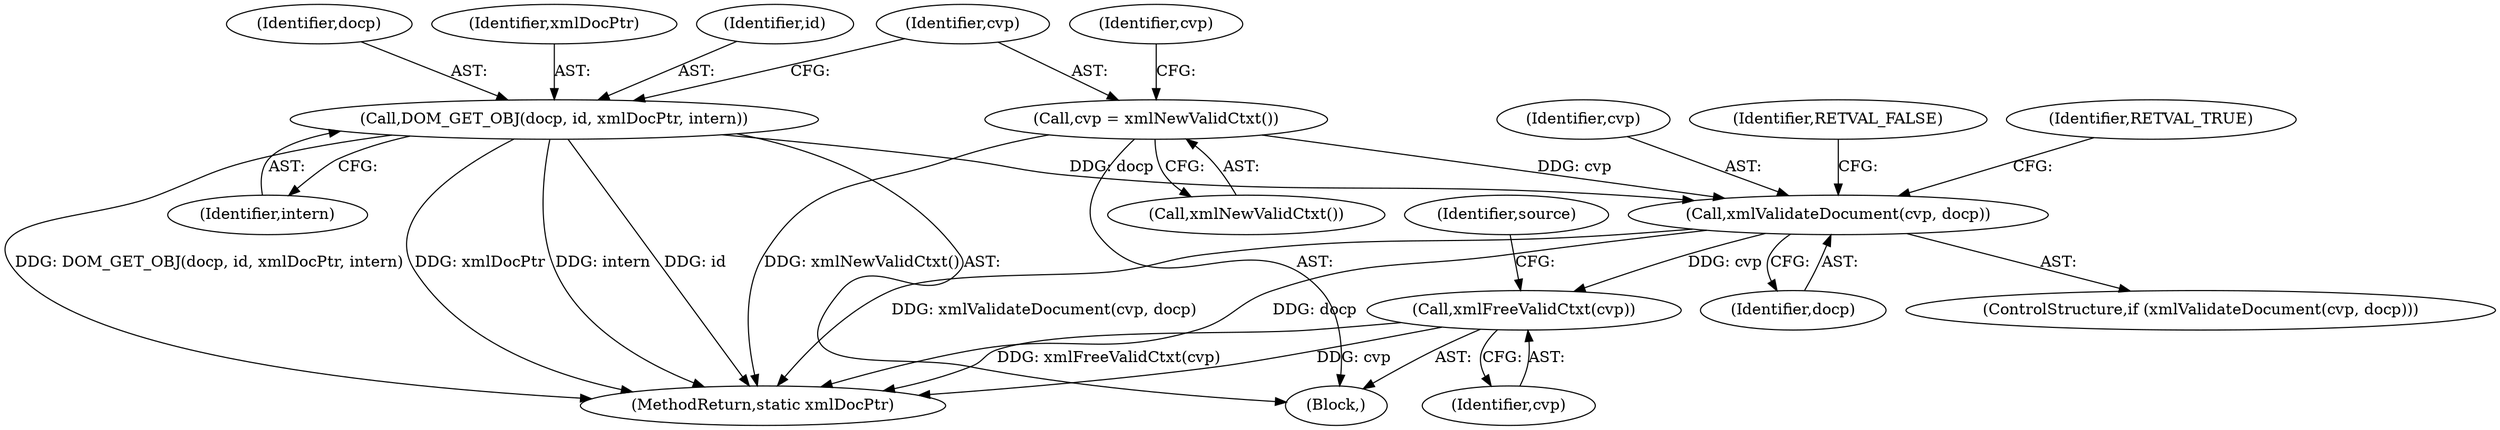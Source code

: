 digraph "0_php_4435b9142ff9813845d5c97ab29a5d637bedb257@pointer" {
"1000996" [label="(Call,xmlFreeValidCtxt(cvp))"];
"1000988" [label="(Call,xmlValidateDocument(cvp, docp))"];
"1000965" [label="(Call,cvp = xmlNewValidCtxt())"];
"1000960" [label="(Call,DOM_GET_OBJ(docp, id, xmlDocPtr, intern))"];
"1000996" [label="(Call,xmlFreeValidCtxt(cvp))"];
"1000990" [label="(Identifier,docp)"];
"1000966" [label="(Identifier,cvp)"];
"1000965" [label="(Call,cvp = xmlNewValidCtxt())"];
"1001004" [label="(Identifier,source)"];
"1001428" [label="(MethodReturn,static xmlDocPtr)"];
"1000961" [label="(Identifier,docp)"];
"1000989" [label="(Identifier,cvp)"];
"1000963" [label="(Identifier,xmlDocPtr)"];
"1000970" [label="(Identifier,cvp)"];
"1000997" [label="(Identifier,cvp)"];
"1000960" [label="(Call,DOM_GET_OBJ(docp, id, xmlDocPtr, intern))"];
"1000962" [label="(Identifier,id)"];
"1000995" [label="(Identifier,RETVAL_FALSE)"];
"1000988" [label="(Call,xmlValidateDocument(cvp, docp))"];
"1000987" [label="(ControlStructure,if (xmlValidateDocument(cvp, docp)))"];
"1000964" [label="(Identifier,intern)"];
"1000992" [label="(Identifier,RETVAL_TRUE)"];
"1000967" [label="(Call,xmlNewValidCtxt())"];
"1000953" [label="(Block,)"];
"1000996" -> "1000953"  [label="AST: "];
"1000996" -> "1000997"  [label="CFG: "];
"1000997" -> "1000996"  [label="AST: "];
"1001004" -> "1000996"  [label="CFG: "];
"1000996" -> "1001428"  [label="DDG: xmlFreeValidCtxt(cvp)"];
"1000996" -> "1001428"  [label="DDG: cvp"];
"1000988" -> "1000996"  [label="DDG: cvp"];
"1000988" -> "1000987"  [label="AST: "];
"1000988" -> "1000990"  [label="CFG: "];
"1000989" -> "1000988"  [label="AST: "];
"1000990" -> "1000988"  [label="AST: "];
"1000992" -> "1000988"  [label="CFG: "];
"1000995" -> "1000988"  [label="CFG: "];
"1000988" -> "1001428"  [label="DDG: xmlValidateDocument(cvp, docp)"];
"1000988" -> "1001428"  [label="DDG: docp"];
"1000965" -> "1000988"  [label="DDG: cvp"];
"1000960" -> "1000988"  [label="DDG: docp"];
"1000965" -> "1000953"  [label="AST: "];
"1000965" -> "1000967"  [label="CFG: "];
"1000966" -> "1000965"  [label="AST: "];
"1000967" -> "1000965"  [label="AST: "];
"1000970" -> "1000965"  [label="CFG: "];
"1000965" -> "1001428"  [label="DDG: xmlNewValidCtxt()"];
"1000960" -> "1000953"  [label="AST: "];
"1000960" -> "1000964"  [label="CFG: "];
"1000961" -> "1000960"  [label="AST: "];
"1000962" -> "1000960"  [label="AST: "];
"1000963" -> "1000960"  [label="AST: "];
"1000964" -> "1000960"  [label="AST: "];
"1000966" -> "1000960"  [label="CFG: "];
"1000960" -> "1001428"  [label="DDG: intern"];
"1000960" -> "1001428"  [label="DDG: id"];
"1000960" -> "1001428"  [label="DDG: xmlDocPtr"];
"1000960" -> "1001428"  [label="DDG: DOM_GET_OBJ(docp, id, xmlDocPtr, intern)"];
}
